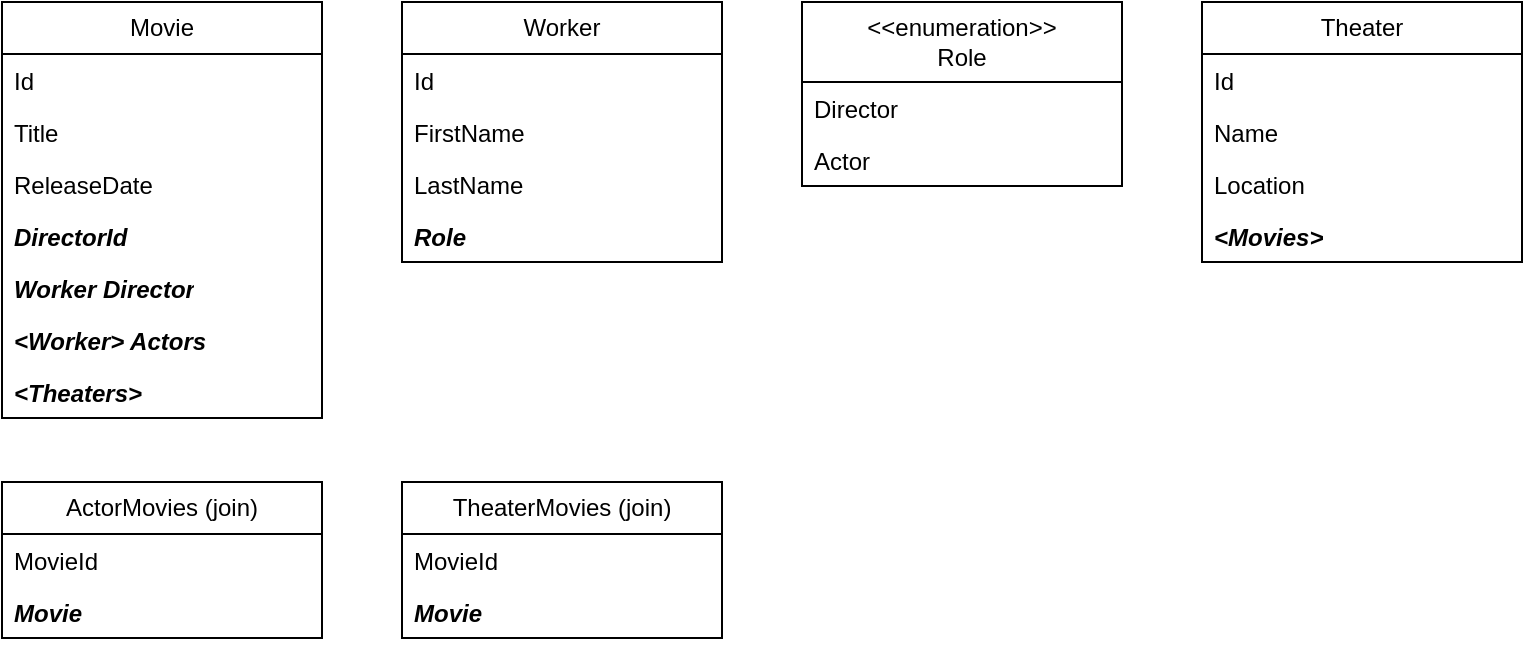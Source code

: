 <mxfile version="24.6.4" type="github">
  <diagram name="Page-1" id="z4_C3fXnJV2Gikk5u2Vy">
    <mxGraphModel dx="1194" dy="756" grid="1" gridSize="10" guides="1" tooltips="1" connect="1" arrows="1" fold="1" page="1" pageScale="1" pageWidth="850" pageHeight="1100" math="0" shadow="0">
      <root>
        <mxCell id="0" />
        <mxCell id="1" parent="0" />
        <mxCell id="ypFtKcfCP6bKSQrtEH49-2" value="Movie" style="swimlane;fontStyle=0;childLayout=stackLayout;horizontal=1;startSize=26;fillColor=none;horizontalStack=0;resizeParent=1;resizeParentMax=0;resizeLast=0;collapsible=1;marginBottom=0;whiteSpace=wrap;html=1;strokeWidth=1;shadow=0;rounded=0;" vertex="1" parent="1">
          <mxGeometry x="40" y="40" width="160" height="208" as="geometry">
            <mxRectangle x="40" y="40" width="70" height="30" as="alternateBounds" />
          </mxGeometry>
        </mxCell>
        <mxCell id="ypFtKcfCP6bKSQrtEH49-3" value="Id" style="text;strokeColor=none;fillColor=none;align=left;verticalAlign=top;spacingLeft=4;spacingRight=4;overflow=hidden;rotatable=0;points=[[0,0.5],[1,0.5]];portConstraint=eastwest;whiteSpace=wrap;html=1;" vertex="1" parent="ypFtKcfCP6bKSQrtEH49-2">
          <mxGeometry y="26" width="160" height="26" as="geometry" />
        </mxCell>
        <mxCell id="ypFtKcfCP6bKSQrtEH49-4" value="Title" style="text;strokeColor=none;fillColor=none;align=left;verticalAlign=top;spacingLeft=4;spacingRight=4;overflow=hidden;rotatable=0;points=[[0,0.5],[1,0.5]];portConstraint=eastwest;whiteSpace=wrap;html=1;" vertex="1" parent="ypFtKcfCP6bKSQrtEH49-2">
          <mxGeometry y="52" width="160" height="26" as="geometry" />
        </mxCell>
        <mxCell id="ypFtKcfCP6bKSQrtEH49-5" value="ReleaseDate" style="text;strokeColor=none;fillColor=none;align=left;verticalAlign=top;spacingLeft=4;spacingRight=4;overflow=hidden;rotatable=0;points=[[0,0.5],[1,0.5]];portConstraint=eastwest;whiteSpace=wrap;html=1;" vertex="1" parent="ypFtKcfCP6bKSQrtEH49-2">
          <mxGeometry y="78" width="160" height="26" as="geometry" />
        </mxCell>
        <mxCell id="ypFtKcfCP6bKSQrtEH49-16" value="&lt;b&gt;&lt;i&gt;DirectorId&lt;/i&gt;&lt;/b&gt;" style="text;strokeColor=none;fillColor=none;align=left;verticalAlign=top;spacingLeft=4;spacingRight=4;overflow=hidden;rotatable=0;points=[[0,0.5],[1,0.5]];portConstraint=eastwest;whiteSpace=wrap;html=1;" vertex="1" parent="ypFtKcfCP6bKSQrtEH49-2">
          <mxGeometry y="104" width="160" height="26" as="geometry" />
        </mxCell>
        <mxCell id="ypFtKcfCP6bKSQrtEH49-11" value="&lt;b&gt;&lt;i&gt;Worker Director&lt;/i&gt;&lt;/b&gt;" style="text;strokeColor=none;fillColor=none;align=left;verticalAlign=top;spacingLeft=4;spacingRight=4;overflow=hidden;rotatable=0;points=[[0,0.5],[1,0.5]];portConstraint=eastwest;whiteSpace=wrap;html=1;" vertex="1" parent="ypFtKcfCP6bKSQrtEH49-2">
          <mxGeometry y="130" width="160" height="26" as="geometry" />
        </mxCell>
        <mxCell id="ypFtKcfCP6bKSQrtEH49-13" value="&lt;b&gt;&lt;i&gt;&amp;lt;Worker&amp;gt; Actors&lt;/i&gt;&lt;/b&gt;" style="text;strokeColor=none;fillColor=none;align=left;verticalAlign=top;spacingLeft=4;spacingRight=4;overflow=hidden;rotatable=0;points=[[0,0.5],[1,0.5]];portConstraint=eastwest;whiteSpace=wrap;html=1;" vertex="1" parent="ypFtKcfCP6bKSQrtEH49-2">
          <mxGeometry y="156" width="160" height="26" as="geometry" />
        </mxCell>
        <mxCell id="ypFtKcfCP6bKSQrtEH49-14" value="&lt;b&gt;&lt;i&gt;&amp;lt;Theaters&amp;gt;&lt;/i&gt;&lt;/b&gt;" style="text;strokeColor=none;fillColor=none;align=left;verticalAlign=top;spacingLeft=4;spacingRight=4;overflow=hidden;rotatable=0;points=[[0,0.5],[1,0.5]];portConstraint=eastwest;whiteSpace=wrap;html=1;" vertex="1" parent="ypFtKcfCP6bKSQrtEH49-2">
          <mxGeometry y="182" width="160" height="26" as="geometry" />
        </mxCell>
        <mxCell id="ypFtKcfCP6bKSQrtEH49-17" value="Worker" style="swimlane;fontStyle=0;childLayout=stackLayout;horizontal=1;startSize=26;fillColor=none;horizontalStack=0;resizeParent=1;resizeParentMax=0;resizeLast=0;collapsible=1;marginBottom=0;whiteSpace=wrap;html=1;strokeWidth=1;shadow=0;rounded=0;" vertex="1" parent="1">
          <mxGeometry x="240" y="40" width="160" height="130" as="geometry">
            <mxRectangle x="40" y="40" width="70" height="30" as="alternateBounds" />
          </mxGeometry>
        </mxCell>
        <mxCell id="ypFtKcfCP6bKSQrtEH49-18" value="Id" style="text;strokeColor=none;fillColor=none;align=left;verticalAlign=top;spacingLeft=4;spacingRight=4;overflow=hidden;rotatable=0;points=[[0,0.5],[1,0.5]];portConstraint=eastwest;whiteSpace=wrap;html=1;" vertex="1" parent="ypFtKcfCP6bKSQrtEH49-17">
          <mxGeometry y="26" width="160" height="26" as="geometry" />
        </mxCell>
        <mxCell id="ypFtKcfCP6bKSQrtEH49-47" value="&lt;div&gt;FirstName&lt;/div&gt;" style="text;strokeColor=none;fillColor=none;align=left;verticalAlign=top;spacingLeft=4;spacingRight=4;overflow=hidden;rotatable=0;points=[[0,0.5],[1,0.5]];portConstraint=eastwest;whiteSpace=wrap;html=1;" vertex="1" parent="ypFtKcfCP6bKSQrtEH49-17">
          <mxGeometry y="52" width="160" height="26" as="geometry" />
        </mxCell>
        <mxCell id="ypFtKcfCP6bKSQrtEH49-48" value="LastName" style="text;strokeColor=none;fillColor=none;align=left;verticalAlign=top;spacingLeft=4;spacingRight=4;overflow=hidden;rotatable=0;points=[[0,0.5],[1,0.5]];portConstraint=eastwest;whiteSpace=wrap;html=1;" vertex="1" parent="ypFtKcfCP6bKSQrtEH49-17">
          <mxGeometry y="78" width="160" height="26" as="geometry" />
        </mxCell>
        <mxCell id="ypFtKcfCP6bKSQrtEH49-49" value="&lt;b&gt;&lt;i&gt;Role&lt;/i&gt;&lt;/b&gt;" style="text;strokeColor=none;fillColor=none;align=left;verticalAlign=top;spacingLeft=4;spacingRight=4;overflow=hidden;rotatable=0;points=[[0,0.5],[1,0.5]];portConstraint=eastwest;whiteSpace=wrap;html=1;" vertex="1" parent="ypFtKcfCP6bKSQrtEH49-17">
          <mxGeometry y="104" width="160" height="26" as="geometry" />
        </mxCell>
        <mxCell id="ypFtKcfCP6bKSQrtEH49-25" value="&amp;lt;&amp;lt;enumeration&amp;gt;&amp;gt;&lt;div&gt;Role&lt;/div&gt;" style="swimlane;fontStyle=0;childLayout=stackLayout;horizontal=1;startSize=40;fillColor=none;horizontalStack=0;resizeParent=1;resizeParentMax=0;resizeLast=0;collapsible=1;marginBottom=0;whiteSpace=wrap;html=1;strokeWidth=1;shadow=0;rounded=0;" vertex="1" parent="1">
          <mxGeometry x="440" y="40" width="160" height="92" as="geometry">
            <mxRectangle x="40" y="40" width="70" height="30" as="alternateBounds" />
          </mxGeometry>
        </mxCell>
        <mxCell id="ypFtKcfCP6bKSQrtEH49-26" value="Director" style="text;strokeColor=none;fillColor=none;align=left;verticalAlign=top;spacingLeft=4;spacingRight=4;overflow=hidden;rotatable=0;points=[[0,0.5],[1,0.5]];portConstraint=eastwest;whiteSpace=wrap;html=1;" vertex="1" parent="ypFtKcfCP6bKSQrtEH49-25">
          <mxGeometry y="40" width="160" height="26" as="geometry" />
        </mxCell>
        <mxCell id="ypFtKcfCP6bKSQrtEH49-27" value="Actor" style="text;strokeColor=none;fillColor=none;align=left;verticalAlign=top;spacingLeft=4;spacingRight=4;overflow=hidden;rotatable=0;points=[[0,0.5],[1,0.5]];portConstraint=eastwest;whiteSpace=wrap;html=1;" vertex="1" parent="ypFtKcfCP6bKSQrtEH49-25">
          <mxGeometry y="66" width="160" height="26" as="geometry" />
        </mxCell>
        <mxCell id="ypFtKcfCP6bKSQrtEH49-33" value="Theater" style="swimlane;fontStyle=0;childLayout=stackLayout;horizontal=1;startSize=26;fillColor=none;horizontalStack=0;resizeParent=1;resizeParentMax=0;resizeLast=0;collapsible=1;marginBottom=0;whiteSpace=wrap;html=1;strokeWidth=1;shadow=0;rounded=0;" vertex="1" parent="1">
          <mxGeometry x="640" y="40" width="160" height="130" as="geometry">
            <mxRectangle x="40" y="40" width="70" height="30" as="alternateBounds" />
          </mxGeometry>
        </mxCell>
        <mxCell id="ypFtKcfCP6bKSQrtEH49-34" value="Id" style="text;strokeColor=none;fillColor=none;align=left;verticalAlign=top;spacingLeft=4;spacingRight=4;overflow=hidden;rotatable=0;points=[[0,0.5],[1,0.5]];portConstraint=eastwest;whiteSpace=wrap;html=1;" vertex="1" parent="ypFtKcfCP6bKSQrtEH49-33">
          <mxGeometry y="26" width="160" height="26" as="geometry" />
        </mxCell>
        <mxCell id="ypFtKcfCP6bKSQrtEH49-35" value="Name" style="text;strokeColor=none;fillColor=none;align=left;verticalAlign=top;spacingLeft=4;spacingRight=4;overflow=hidden;rotatable=0;points=[[0,0.5],[1,0.5]];portConstraint=eastwest;whiteSpace=wrap;html=1;" vertex="1" parent="ypFtKcfCP6bKSQrtEH49-33">
          <mxGeometry y="52" width="160" height="26" as="geometry" />
        </mxCell>
        <mxCell id="ypFtKcfCP6bKSQrtEH49-36" value="Location" style="text;strokeColor=none;fillColor=none;align=left;verticalAlign=top;spacingLeft=4;spacingRight=4;overflow=hidden;rotatable=0;points=[[0,0.5],[1,0.5]];portConstraint=eastwest;whiteSpace=wrap;html=1;" vertex="1" parent="ypFtKcfCP6bKSQrtEH49-33">
          <mxGeometry y="78" width="160" height="26" as="geometry" />
        </mxCell>
        <mxCell id="ypFtKcfCP6bKSQrtEH49-37" value="&lt;b&gt;&lt;i&gt;&amp;lt;Movies&amp;gt;&lt;/i&gt;&lt;/b&gt;" style="text;strokeColor=none;fillColor=none;align=left;verticalAlign=top;spacingLeft=4;spacingRight=4;overflow=hidden;rotatable=0;points=[[0,0.5],[1,0.5]];portConstraint=eastwest;whiteSpace=wrap;html=1;" vertex="1" parent="ypFtKcfCP6bKSQrtEH49-33">
          <mxGeometry y="104" width="160" height="26" as="geometry" />
        </mxCell>
        <mxCell id="ypFtKcfCP6bKSQrtEH49-50" value="ActorMovies (join)&lt;span style=&quot;color: rgba(0, 0, 0, 0); font-family: monospace; font-size: 0px; text-align: start; text-wrap: nowrap;&quot;&gt;%3CmxGraphModel%3E%3Croot%3E%3CmxCell%20id%3D%220%22%2F%3E%3CmxCell%20id%3D%221%22%20parent%3D%220%22%2F%3E%3CmxCell%20id%3D%222%22%20value%3D%22Worker%22%20style%3D%22swimlane%3BfontStyle%3D0%3BchildLayout%3DstackLayout%3Bhorizontal%3D1%3BstartSize%3D26%3BfillColor%3Dnone%3BhorizontalStack%3D0%3BresizeParent%3D1%3BresizeParentMax%3D0%3BresizeLast%3D0%3Bcollapsible%3D1%3BmarginBottom%3D0%3BwhiteSpace%3Dwrap%3Bhtml%3D1%3BstrokeWidth%3D1%3Bshadow%3D0%3Brounded%3D0%3B%22%20vertex%3D%221%22%20parent%3D%221%22%3E%3CmxGeometry%20x%3D%22240%22%20y%3D%2240%22%20width%3D%22160%22%20height%3D%22130%22%20as%3D%22geometry%22%3E%3CmxRectangle%20x%3D%2240%22%20y%3D%2240%22%20width%3D%2270%22%20height%3D%2230%22%20as%3D%22alternateBounds%22%2F%3E%3C%2FmxGeometry%3E%3C%2FmxCell%3E%3CmxCell%20id%3D%223%22%20value%3D%22Id%22%20style%3D%22text%3BstrokeColor%3Dnone%3BfillColor%3Dnone%3Balign%3Dleft%3BverticalAlign%3Dtop%3BspacingLeft%3D4%3BspacingRight%3D4%3Boverflow%3Dhidden%3Brotatable%3D0%3Bpoints%3D%5B%5B0%2C0.5%5D%2C%5B1%2C0.5%5D%5D%3BportConstraint%3Deastwest%3BwhiteSpace%3Dwrap%3Bhtml%3D1%3B%22%20vertex%3D%221%22%20parent%3D%222%22%3E%3CmxGeometry%20y%3D%2226%22%20width%3D%22160%22%20height%3D%2226%22%20as%3D%22geometry%22%2F%3E%3C%2FmxCell%3E%3CmxCell%20id%3D%224%22%20value%3D%22%26lt%3Bdiv%26gt%3BFirstName%26lt%3B%2Fdiv%26gt%3B%22%20style%3D%22text%3BstrokeColor%3Dnone%3BfillColor%3Dnone%3Balign%3Dleft%3BverticalAlign%3Dtop%3BspacingLeft%3D4%3BspacingRight%3D4%3Boverflow%3Dhidden%3Brotatable%3D0%3Bpoints%3D%5B%5B0%2C0.5%5D%2C%5B1%2C0.5%5D%5D%3BportConstraint%3Deastwest%3BwhiteSpace%3Dwrap%3Bhtml%3D1%3B%22%20vertex%3D%221%22%20parent%3D%222%22%3E%3CmxGeometry%20y%3D%2252%22%20width%3D%22160%22%20height%3D%2226%22%20as%3D%22geometry%22%2F%3E%3C%2FmxCell%3E%3CmxCell%20id%3D%225%22%20value%3D%22LastName%22%20style%3D%22text%3BstrokeColor%3Dnone%3BfillColor%3Dnone%3Balign%3Dleft%3BverticalAlign%3Dtop%3BspacingLeft%3D4%3BspacingRight%3D4%3Boverflow%3Dhidden%3Brotatable%3D0%3Bpoints%3D%5B%5B0%2C0.5%5D%2C%5B1%2C0.5%5D%5D%3BportConstraint%3Deastwest%3BwhiteSpace%3Dwrap%3Bhtml%3D1%3B%22%20vertex%3D%221%22%20parent%3D%222%22%3E%3CmxGeometry%20y%3D%2278%22%20width%3D%22160%22%20height%3D%2226%22%20as%3D%22geometry%22%2F%3E%3C%2FmxCell%3E%3CmxCell%20id%3D%226%22%20value%3D%22%26lt%3Bb%26gt%3B%26lt%3Bi%26gt%3BRole%26lt%3B%2Fi%26gt%3B%26lt%3B%2Fb%26gt%3B%22%20style%3D%22text%3BstrokeColor%3Dnone%3BfillColor%3Dnone%3Balign%3Dleft%3BverticalAlign%3Dtop%3BspacingLeft%3D4%3BspacingRight%3D4%3Boverflow%3Dhidden%3Brotatable%3D0%3Bpoints%3D%5B%5B0%2C0.5%5D%2C%5B1%2C0.5%5D%5D%3BportConstraint%3Deastwest%3BwhiteSpace%3Dwrap%3Bhtml%3D1%3B%22%20vertex%3D%221%22%20parent%3D%222%22%3E%3CmxGeometry%20y%3D%22104%22%20width%3D%22160%22%20height%3D%2226%22%20as%3D%22geometry%22%2F%3E%3C%2FmxCell%3E%3C%2Froot%3E%3C%2FmxGraphModel%3E (&lt;/span&gt;" style="swimlane;fontStyle=0;childLayout=stackLayout;horizontal=1;startSize=26;fillColor=none;horizontalStack=0;resizeParent=1;resizeParentMax=0;resizeLast=0;collapsible=1;marginBottom=0;whiteSpace=wrap;html=1;strokeWidth=1;shadow=0;rounded=0;" vertex="1" parent="1">
          <mxGeometry x="40" y="280" width="160" height="78" as="geometry">
            <mxRectangle x="40" y="40" width="70" height="30" as="alternateBounds" />
          </mxGeometry>
        </mxCell>
        <mxCell id="ypFtKcfCP6bKSQrtEH49-51" value="MovieId" style="text;strokeColor=none;fillColor=none;align=left;verticalAlign=top;spacingLeft=4;spacingRight=4;overflow=hidden;rotatable=0;points=[[0,0.5],[1,0.5]];portConstraint=eastwest;whiteSpace=wrap;html=1;" vertex="1" parent="ypFtKcfCP6bKSQrtEH49-50">
          <mxGeometry y="26" width="160" height="26" as="geometry" />
        </mxCell>
        <mxCell id="ypFtKcfCP6bKSQrtEH49-52" value="&lt;b&gt;&lt;i&gt;Movie&lt;/i&gt;&lt;/b&gt;" style="text;strokeColor=none;fillColor=none;align=left;verticalAlign=top;spacingLeft=4;spacingRight=4;overflow=hidden;rotatable=0;points=[[0,0.5],[1,0.5]];portConstraint=eastwest;whiteSpace=wrap;html=1;" vertex="1" parent="ypFtKcfCP6bKSQrtEH49-50">
          <mxGeometry y="52" width="160" height="26" as="geometry" />
        </mxCell>
        <mxCell id="ypFtKcfCP6bKSQrtEH49-55" value="TheaterMovies (join)" style="swimlane;fontStyle=0;childLayout=stackLayout;horizontal=1;startSize=26;fillColor=none;horizontalStack=0;resizeParent=1;resizeParentMax=0;resizeLast=0;collapsible=1;marginBottom=0;whiteSpace=wrap;html=1;strokeWidth=1;shadow=0;rounded=0;" vertex="1" parent="1">
          <mxGeometry x="240" y="280" width="160" height="78" as="geometry">
            <mxRectangle x="40" y="40" width="70" height="30" as="alternateBounds" />
          </mxGeometry>
        </mxCell>
        <mxCell id="ypFtKcfCP6bKSQrtEH49-56" value="MovieId" style="text;strokeColor=none;fillColor=none;align=left;verticalAlign=top;spacingLeft=4;spacingRight=4;overflow=hidden;rotatable=0;points=[[0,0.5],[1,0.5]];portConstraint=eastwest;whiteSpace=wrap;html=1;" vertex="1" parent="ypFtKcfCP6bKSQrtEH49-55">
          <mxGeometry y="26" width="160" height="26" as="geometry" />
        </mxCell>
        <mxCell id="ypFtKcfCP6bKSQrtEH49-57" value="Movie" style="text;strokeColor=none;fillColor=none;align=left;verticalAlign=top;spacingLeft=4;spacingRight=4;overflow=hidden;rotatable=0;points=[[0,0.5],[1,0.5]];portConstraint=eastwest;whiteSpace=wrap;html=1;fontStyle=3" vertex="1" parent="ypFtKcfCP6bKSQrtEH49-55">
          <mxGeometry y="52" width="160" height="26" as="geometry" />
        </mxCell>
      </root>
    </mxGraphModel>
  </diagram>
</mxfile>

